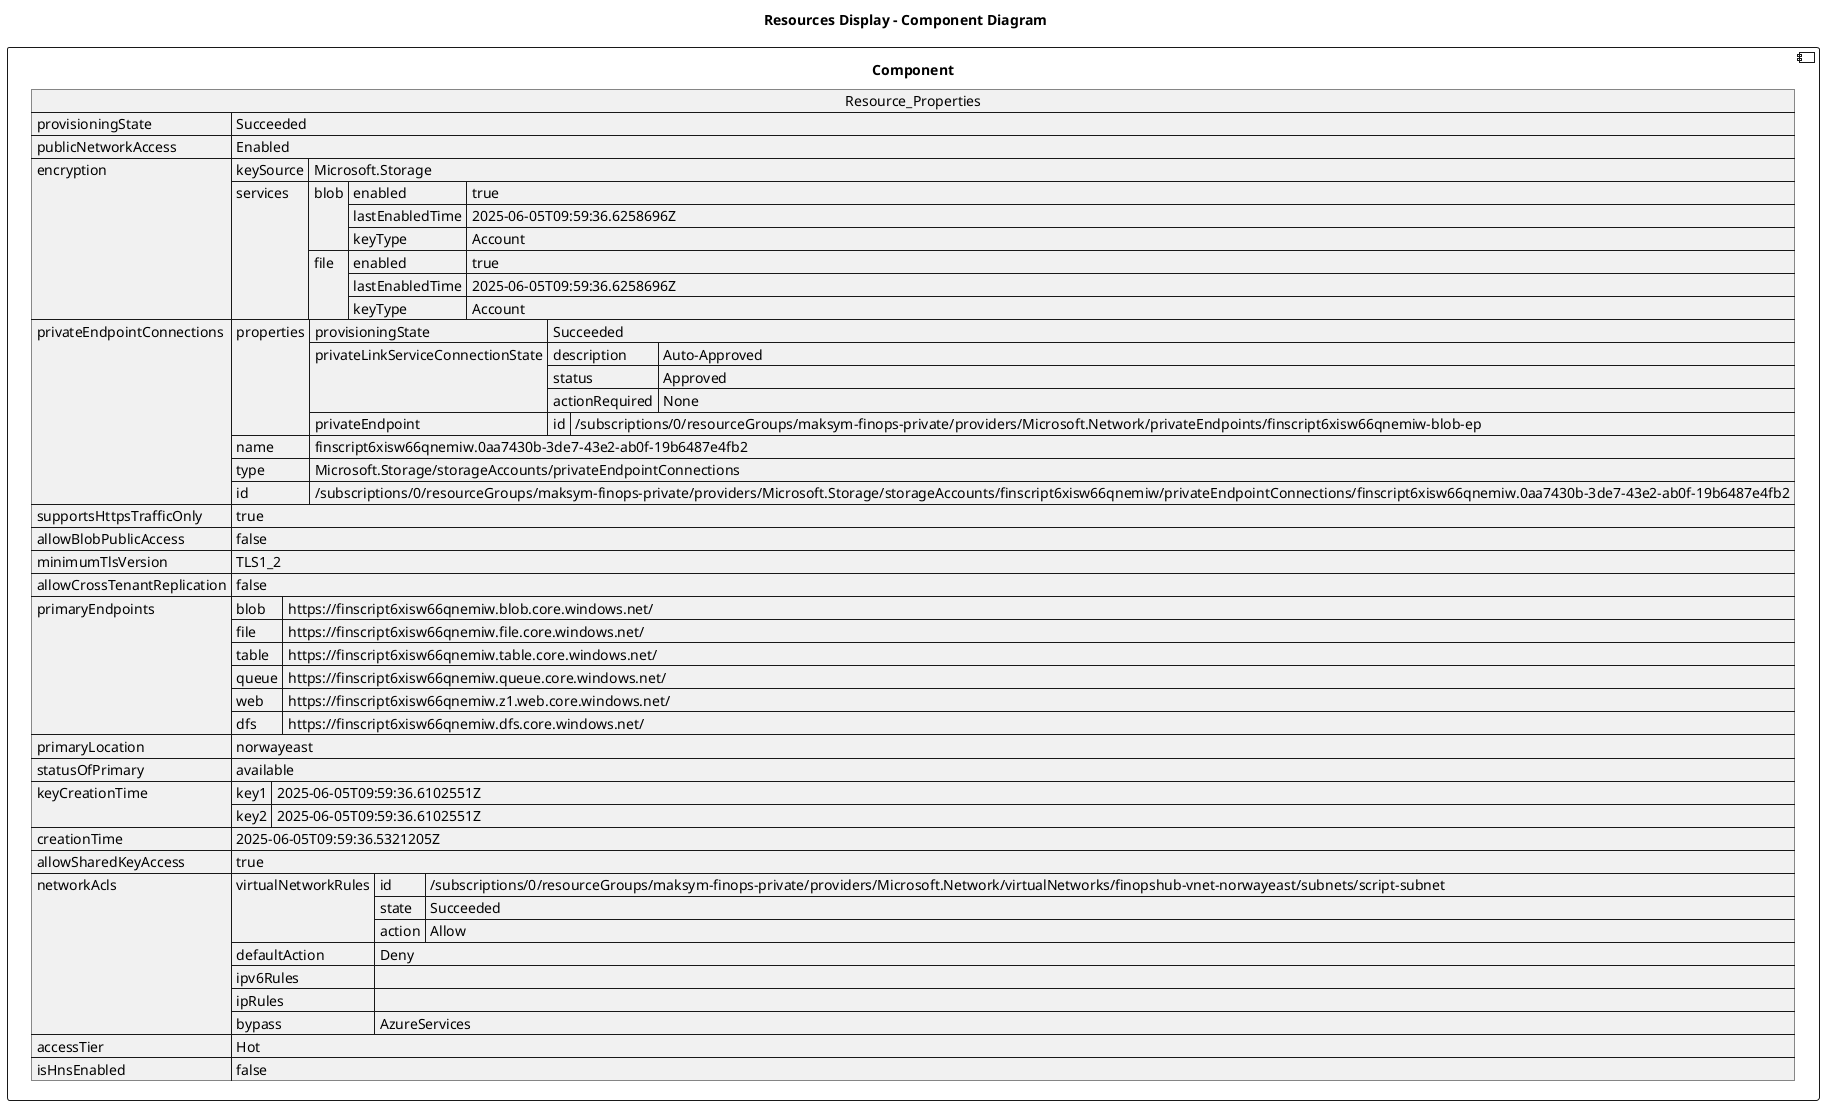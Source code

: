 @startuml

title Resources Display - Component Diagram

component Component {

json  Resource_Properties {
  "provisioningState": "Succeeded",
  "publicNetworkAccess": "Enabled",
  "encryption": {
    "keySource": "Microsoft.Storage",
    "services": {
      "blob": {
        "enabled": true,
        "lastEnabledTime": "2025-06-05T09:59:36.6258696Z",
        "keyType": "Account"
      },
      "file": {
        "enabled": true,
        "lastEnabledTime": "2025-06-05T09:59:36.6258696Z",
        "keyType": "Account"
      }
    }
  },
  "privateEndpointConnections": [
    {
      "properties": {
        "provisioningState": "Succeeded",
        "privateLinkServiceConnectionState": {
          "description": "Auto-Approved",
          "status": "Approved",
          "actionRequired": "None"
        },
        "privateEndpoint": {
          "id": "/subscriptions/0/resourceGroups/maksym-finops-private/providers/Microsoft.Network/privateEndpoints/finscript6xisw66qnemiw-blob-ep"
        }
      },
      "name": "finscript6xisw66qnemiw.0aa7430b-3de7-43e2-ab0f-19b6487e4fb2",
      "type": "Microsoft.Storage/storageAccounts/privateEndpointConnections",
      "id": "/subscriptions/0/resourceGroups/maksym-finops-private/providers/Microsoft.Storage/storageAccounts/finscript6xisw66qnemiw/privateEndpointConnections/finscript6xisw66qnemiw.0aa7430b-3de7-43e2-ab0f-19b6487e4fb2"
    }
  ],
  "supportsHttpsTrafficOnly": true,
  "allowBlobPublicAccess": false,
  "minimumTlsVersion": "TLS1_2",
  "allowCrossTenantReplication": false,
  "primaryEndpoints": {
    "blob": "https://finscript6xisw66qnemiw.blob.core.windows.net/",
    "file": "https://finscript6xisw66qnemiw.file.core.windows.net/",
    "table": "https://finscript6xisw66qnemiw.table.core.windows.net/",
    "queue": "https://finscript6xisw66qnemiw.queue.core.windows.net/",
    "web": "https://finscript6xisw66qnemiw.z1.web.core.windows.net/",
    "dfs": "https://finscript6xisw66qnemiw.dfs.core.windows.net/"
  },
  "primaryLocation": "norwayeast",
  "statusOfPrimary": "available",
  "keyCreationTime": {
    "key1": "2025-06-05T09:59:36.6102551Z",
    "key2": "2025-06-05T09:59:36.6102551Z"
  },
  "creationTime": "2025-06-05T09:59:36.5321205Z",
  "allowSharedKeyAccess": true,
  "networkAcls": {
    "virtualNetworkRules": [
      {
        "id": "/subscriptions/0/resourceGroups/maksym-finops-private/providers/Microsoft.Network/virtualNetworks/finopshub-vnet-norwayeast/subnets/script-subnet",
        "state": "Succeeded",
        "action": "Allow"
      }
    ],
    "defaultAction": "Deny",
    "ipv6Rules": [],
    "ipRules": [],
    "bypass": "AzureServices"
  },
  "accessTier": "Hot",
  "isHnsEnabled": false
}
}
@enduml

